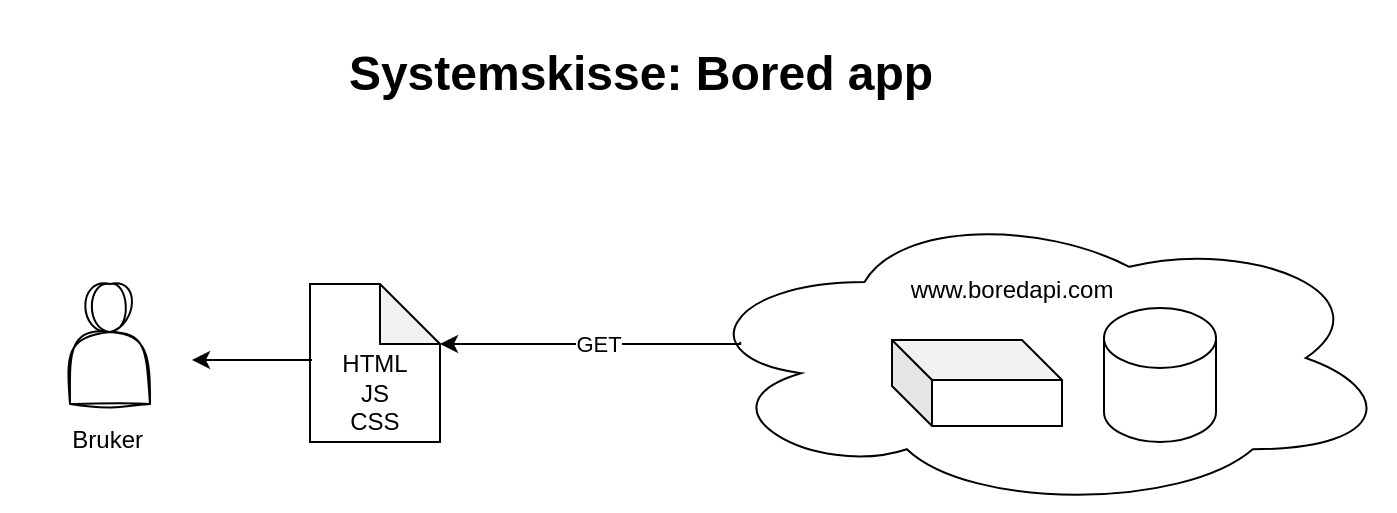 <mxfile version="24.2.1" type="github" pages="2">
  <diagram name="Del 1" id="XXMaXhBAnpBaaiVIRn2d">
    <mxGraphModel dx="604" dy="604" grid="0" gridSize="10" guides="1" tooltips="1" connect="1" arrows="1" fold="1" page="1" pageScale="1" pageWidth="827" pageHeight="1169" math="0" shadow="0">
      <root>
        <mxCell id="0" />
        <mxCell id="1" parent="0" />
        <mxCell id="Q2A90egKWMbucWG1SrzC-2" value="&lt;div&gt;&lt;br&gt;&lt;/div&gt;&lt;div&gt;&lt;br&gt;&lt;/div&gt;HTML&lt;div&gt;JS&lt;/div&gt;&lt;div&gt;CSS&lt;/div&gt;" style="shape=note;whiteSpace=wrap;html=1;backgroundOutline=1;darkOpacity=0.05;" parent="1" vertex="1">
          <mxGeometry x="212" y="167" width="65" height="79" as="geometry" />
        </mxCell>
        <mxCell id="Q2A90egKWMbucWG1SrzC-9" value="" style="group" parent="1" vertex="1" connectable="0">
          <mxGeometry x="57" y="167" width="129" height="91" as="geometry" />
        </mxCell>
        <mxCell id="Q2A90egKWMbucWG1SrzC-10" value="" style="shape=actor;whiteSpace=wrap;html=1;sketch=1;hachureGap=4;jiggle=2;curveFitting=1;fontFamily=Architects Daughter;fontSource=https%3A%2F%2Ffonts.googleapis.com%2Fcss%3Ffamily%3DArchitects%2BDaughter;" parent="Q2A90egKWMbucWG1SrzC-9" vertex="1">
          <mxGeometry x="35" width="40" height="60" as="geometry" />
        </mxCell>
        <mxCell id="Q2A90egKWMbucWG1SrzC-11" value="Bruker&amp;nbsp;" style="text;html=1;align=center;verticalAlign=middle;resizable=0;points=[];autosize=1;strokeColor=none;fillColor=none;" parent="Q2A90egKWMbucWG1SrzC-9" vertex="1">
          <mxGeometry x="26.5" y="65" width="57" height="26" as="geometry" />
        </mxCell>
        <mxCell id="Q2A90egKWMbucWG1SrzC-15" value="" style="endArrow=none;startArrow=classic;html=1;rounded=0;endFill=0;" parent="1" edge="1">
          <mxGeometry width="50" height="50" relative="1" as="geometry">
            <mxPoint x="153" y="205" as="sourcePoint" />
            <mxPoint x="213" y="205" as="targetPoint" />
          </mxGeometry>
        </mxCell>
        <mxCell id="Q2A90egKWMbucWG1SrzC-18" value="&lt;h1&gt;Systemskisse: Bored app&lt;/h1&gt;" style="text;html=1;align=center;verticalAlign=middle;resizable=0;points=[];autosize=1;strokeColor=none;fillColor=none;" parent="1" vertex="1">
          <mxGeometry x="222" y="25" width="310" height="73" as="geometry" />
        </mxCell>
        <mxCell id="Q2A90egKWMbucWG1SrzC-20" value="" style="ellipse;shape=cloud;whiteSpace=wrap;html=1;" parent="1" vertex="1">
          <mxGeometry x="401" y="128" width="353" height="152" as="geometry" />
        </mxCell>
        <mxCell id="Q2A90egKWMbucWG1SrzC-21" value="" style="shape=cube;whiteSpace=wrap;html=1;boundedLbl=1;backgroundOutline=1;darkOpacity=0.05;darkOpacity2=0.1;" parent="1" vertex="1">
          <mxGeometry x="503" y="195" width="85" height="43" as="geometry" />
        </mxCell>
        <mxCell id="Q2A90egKWMbucWG1SrzC-22" value="" style="shape=cylinder3;whiteSpace=wrap;html=1;boundedLbl=1;backgroundOutline=1;size=15;" parent="1" vertex="1">
          <mxGeometry x="609" y="179" width="56" height="67" as="geometry" />
        </mxCell>
        <mxCell id="Q2A90egKWMbucWG1SrzC-25" value="www.boredapi.com" style="text;html=1;align=center;verticalAlign=middle;whiteSpace=wrap;rounded=0;" parent="1" vertex="1">
          <mxGeometry x="533" y="155" width="60" height="30" as="geometry" />
        </mxCell>
        <mxCell id="Q2A90egKWMbucWG1SrzC-28" style="edgeStyle=orthogonalEdgeStyle;rounded=0;orthogonalLoop=1;jettySize=auto;html=1;entryX=0;entryY=0;entryDx=65;entryDy=30;entryPerimeter=0;exitX=0.074;exitY=0.447;exitDx=0;exitDy=0;exitPerimeter=0;" parent="1" source="Q2A90egKWMbucWG1SrzC-20" target="Q2A90egKWMbucWG1SrzC-2" edge="1">
          <mxGeometry relative="1" as="geometry">
            <Array as="points">
              <mxPoint x="427" y="197" />
            </Array>
          </mxGeometry>
        </mxCell>
        <mxCell id="Q2A90egKWMbucWG1SrzC-29" value="GET" style="edgeLabel;html=1;align=center;verticalAlign=middle;resizable=0;points=[];" parent="Q2A90egKWMbucWG1SrzC-28" vertex="1" connectable="0">
          <mxGeometry x="-0.041" relative="1" as="geometry">
            <mxPoint as="offset" />
          </mxGeometry>
        </mxCell>
      </root>
    </mxGraphModel>
  </diagram>
  <diagram id="1oaTQVQB_6Fh0isYdZ_J" name="Del 2">
    <mxGraphModel dx="805" dy="604" grid="0" gridSize="10" guides="1" tooltips="1" connect="1" arrows="1" fold="1" page="1" pageScale="1" pageWidth="827" pageHeight="1169" math="0" shadow="0">
      <root>
        <mxCell id="0" />
        <mxCell id="1" parent="0" />
        <mxCell id="OBDO7avqRxZTp6_wYQui-1" value="&lt;div&gt;&lt;br&gt;&lt;/div&gt;&lt;div&gt;&lt;br&gt;&lt;/div&gt;HTML&lt;div&gt;JS&lt;/div&gt;&lt;div&gt;CSS&lt;/div&gt;" style="shape=note;whiteSpace=wrap;html=1;backgroundOutline=1;darkOpacity=0.05;" vertex="1" parent="1">
          <mxGeometry x="185" y="167" width="65" height="79" as="geometry" />
        </mxCell>
        <mxCell id="OBDO7avqRxZTp6_wYQui-2" value="" style="group" vertex="1" connectable="0" parent="1">
          <mxGeometry x="30" y="167" width="129" height="91" as="geometry" />
        </mxCell>
        <mxCell id="OBDO7avqRxZTp6_wYQui-3" value="" style="shape=actor;whiteSpace=wrap;html=1;sketch=1;hachureGap=4;jiggle=2;curveFitting=1;fontFamily=Architects Daughter;fontSource=https%3A%2F%2Ffonts.googleapis.com%2Fcss%3Ffamily%3DArchitects%2BDaughter;" vertex="1" parent="OBDO7avqRxZTp6_wYQui-2">
          <mxGeometry x="35" width="40" height="60" as="geometry" />
        </mxCell>
        <mxCell id="OBDO7avqRxZTp6_wYQui-4" value="Bruker&amp;nbsp;" style="text;html=1;align=center;verticalAlign=middle;resizable=0;points=[];autosize=1;strokeColor=none;fillColor=none;" vertex="1" parent="OBDO7avqRxZTp6_wYQui-2">
          <mxGeometry x="26.5" y="65" width="57" height="26" as="geometry" />
        </mxCell>
        <mxCell id="OBDO7avqRxZTp6_wYQui-5" value="" style="endArrow=none;startArrow=classic;html=1;rounded=0;endFill=0;" edge="1" parent="1">
          <mxGeometry width="50" height="50" relative="1" as="geometry">
            <mxPoint x="126" y="205" as="sourcePoint" />
            <mxPoint x="186" y="205" as="targetPoint" />
          </mxGeometry>
        </mxCell>
        <mxCell id="OBDO7avqRxZTp6_wYQui-6" value="&lt;h1&gt;Systemskisse: Games app&lt;/h1&gt;" style="text;html=1;align=center;verticalAlign=middle;resizable=0;points=[];autosize=1;strokeColor=none;fillColor=none;" vertex="1" parent="1">
          <mxGeometry x="212" y="27" width="330" height="70" as="geometry" />
        </mxCell>
        <mxCell id="OBDO7avqRxZTp6_wYQui-8" value="&lt;font style=&quot;font-size: 16px;&quot;&gt;Express server&amp;nbsp;&lt;/font&gt;&lt;div&gt;&lt;font style=&quot;&quot;&gt;app.js&lt;/font&gt;&lt;/div&gt;&lt;div&gt;&lt;font style=&quot;&quot;&gt;routes.js&lt;/font&gt;&lt;/div&gt;" style="shape=cube;whiteSpace=wrap;html=1;boundedLbl=1;backgroundOutline=1;darkOpacity=0.05;darkOpacity2=0.1;" vertex="1" parent="1">
          <mxGeometry x="393" y="128" width="160" height="130" as="geometry" />
        </mxCell>
        <mxCell id="OBDO7avqRxZTp6_wYQui-11" style="edgeStyle=orthogonalEdgeStyle;rounded=0;orthogonalLoop=1;jettySize=auto;html=1;entryX=0;entryY=0;entryDx=65;entryDy=30;entryPerimeter=0;exitX=0.074;exitY=0.447;exitDx=0;exitDy=0;exitPerimeter=0;" edge="1" parent="1" target="OBDO7avqRxZTp6_wYQui-1">
          <mxGeometry relative="1" as="geometry">
            <Array as="points">
              <mxPoint x="400" y="197" />
            </Array>
            <mxPoint x="400.122" y="195.944" as="sourcePoint" />
          </mxGeometry>
        </mxCell>
        <mxCell id="OBDO7avqRxZTp6_wYQui-12" value="GET" style="edgeLabel;html=1;align=center;verticalAlign=middle;resizable=0;points=[];" vertex="1" connectable="0" parent="OBDO7avqRxZTp6_wYQui-11">
          <mxGeometry x="-0.041" relative="1" as="geometry">
            <mxPoint as="offset" />
          </mxGeometry>
        </mxCell>
        <mxCell id="OBDO7avqRxZTp6_wYQui-14" value="&lt;font style=&quot;font-size: 14px;&quot;&gt;Lister med data&lt;/font&gt;&lt;div style=&quot;&quot;&gt;&lt;font style=&quot;font-size: 12px;&quot;&gt;games&lt;/font&gt;&lt;/div&gt;&lt;div style=&quot;&quot;&gt;&lt;font style=&quot;font-size: 12px;&quot;&gt;users&lt;/font&gt;&lt;/div&gt;" style="shape=cylinder3;whiteSpace=wrap;html=1;boundedLbl=1;backgroundOutline=1;size=15;" vertex="1" parent="1">
          <mxGeometry x="653" y="136" width="110" height="114" as="geometry" />
        </mxCell>
        <mxCell id="OBDO7avqRxZTp6_wYQui-15" style="edgeStyle=orthogonalEdgeStyle;rounded=0;orthogonalLoop=1;jettySize=auto;html=1;entryX=0;entryY=0;entryDx=160;entryDy=75;entryPerimeter=0;" edge="1" parent="1" source="OBDO7avqRxZTp6_wYQui-14" target="OBDO7avqRxZTp6_wYQui-8">
          <mxGeometry relative="1" as="geometry">
            <Array as="points">
              <mxPoint x="693" y="203" />
              <mxPoint x="693" y="203" />
            </Array>
          </mxGeometry>
        </mxCell>
        <mxCell id="OBDO7avqRxZTp6_wYQui-16" value="POST" style="edgeStyle=orthogonalEdgeStyle;rounded=0;orthogonalLoop=1;jettySize=auto;html=1;entryX=0.001;entryY=0.676;entryDx=0;entryDy=0;entryPerimeter=0;" edge="1" parent="1" source="OBDO7avqRxZTp6_wYQui-1" target="OBDO7avqRxZTp6_wYQui-8">
          <mxGeometry relative="1" as="geometry">
            <Array as="points">
              <mxPoint x="283" y="216" />
              <mxPoint x="283" y="216" />
            </Array>
          </mxGeometry>
        </mxCell>
      </root>
    </mxGraphModel>
  </diagram>
</mxfile>
